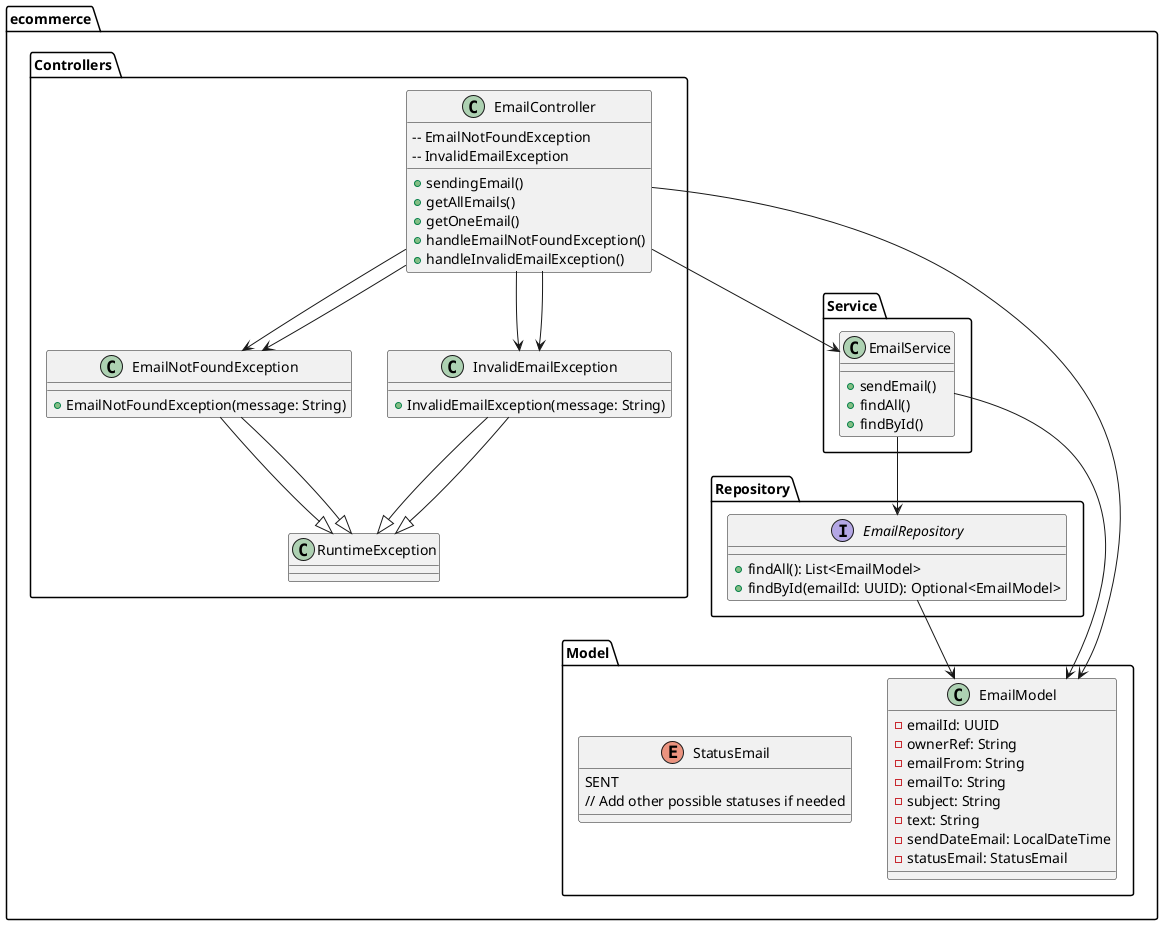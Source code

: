 @startuml

package "ecommerce.Controllers" {
    class EmailController {
        + sendingEmail()
        + getAllEmails()
        + getOneEmail()
        -- EmailNotFoundException
        -- InvalidEmailException
        + handleEmailNotFoundException()
        + handleInvalidEmailException()
    }

    EmailController --> EmailNotFoundException
    EmailController --> InvalidEmailException

    class EmailNotFoundException {
        + EmailNotFoundException(message: String)
    }

    class InvalidEmailException {
        + InvalidEmailException(message: String)
    }

    EmailNotFoundException --|> RuntimeException
    InvalidEmailException --|> RuntimeException
}

package "ecommerce.Service" {
    class EmailService {
        + sendEmail()
        + findAll()
        + findById()
    }
}

package "ecommerce.Repository" {
    interface EmailRepository {
        + findAll(): List<EmailModel>
        + findById(emailId: UUID): Optional<EmailModel>
    }
}

package "ecommerce.Model" {
    class EmailModel {
        - emailId: UUID
        - ownerRef: String
        - emailFrom: String
        - emailTo: String
        - subject: String
        - text: String
        - sendDateEmail: LocalDateTime
        - statusEmail: StatusEmail
    }

    enum StatusEmail {
        SENT
        // Add other possible statuses if needed
    }

    EmailController --> EmailService
    EmailController --> EmailNotFoundException
    EmailController --> InvalidEmailException
    EmailController --> EmailModel

    EmailService --> EmailRepository
    EmailService --> EmailModel

    EmailRepository --> EmailModel

    EmailNotFoundException --|> RuntimeException
    InvalidEmailException --|> RuntimeException
}

@enduml
